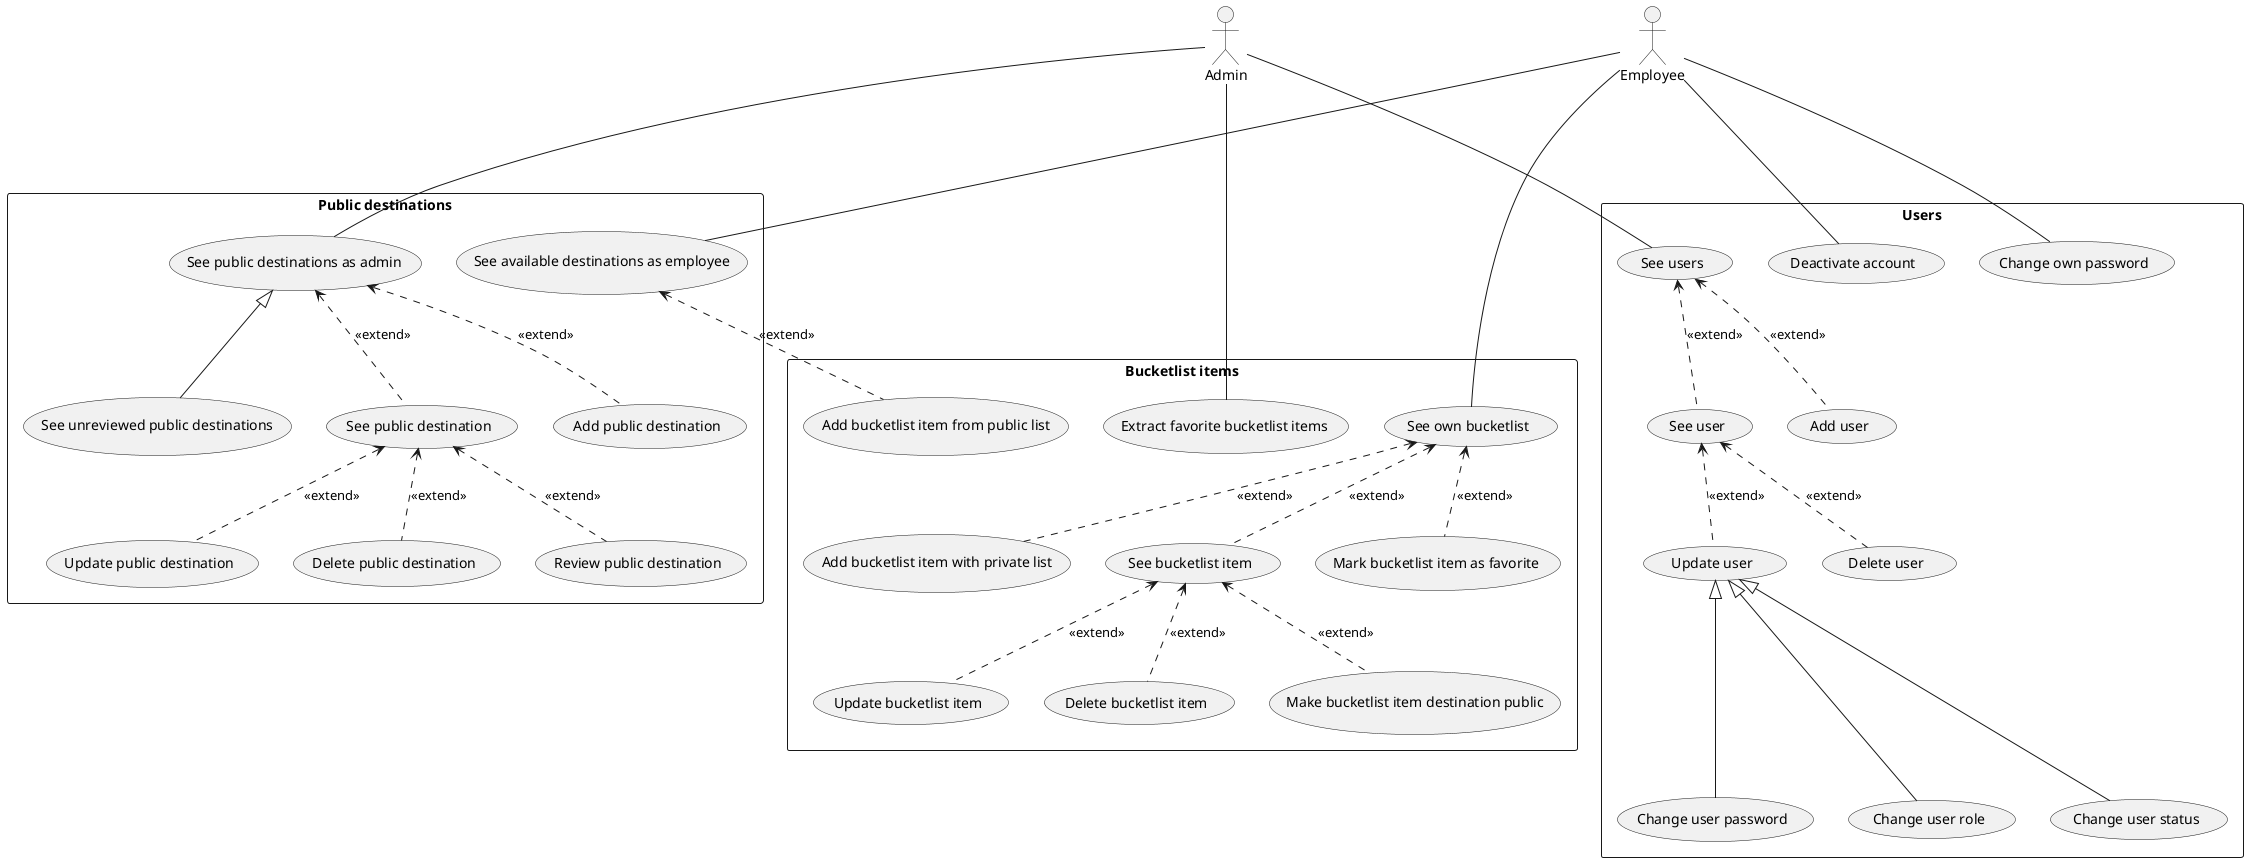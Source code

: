/' 
3 entities, User, Destination, BucketlistItem

The admin manages users.(User management)
  -> Update password.(generalizes update user usecase)
  -> Add user.
  -> Delete user.
  -> Change user role.(generalizes update use usecase)
  -> See users.
  -> See user.

The admin manages public destinations.
  -> See public destinations.
  -> See public destination.
  -> Add destination.(automatically reviewed).
  -> Update destination.
  -> Delete destination.
  -> Review destination.

The user manages his own bucket list.
  -> Add bucket list item from public list.
  -> Add bucket list item from private list.(This also adds a public destination)
  -> Delete bucket list item.
  -> Update bucket list item.(Only the fields which are not in the underlying destination)
  -> See own bucketlist.
  -> Mark destination as favorite(only if it is reviewed).
  -> Change password(required first time after admin reset - optional, let the user be stupid)

The admin should have a way of getting the favorite bucketlist item for each user.
  -> In case a user has not selected a favorite bucketlist item, a random one is selected.
'/ 

@startuml

actor Admin
actor Employee

rectangle "Users" {
  Admin -- (See users)
  (See users) <.. (See user): <<extend>>
  (See users) <.. (Add user): <<extend>>
  (See user) <.. (Update user): <<extend>>
  (Update user) <|--- (Change user password)
  (Update user) <|--- (Change user role)
  (Update user) <|--- (Change user status)
  (See user) <.. (Delete user): <<extend>>
  Employee --- (Change own password)
  Employee --- (Deactivate account)
}

rectangle "Public destinations" {
  Admin --- (See public destinations as admin)
  (See public destinations as admin) <|-- (See unreviewed public destinations)
  (See public destinations as admin) <.. (See public destination): <<extend>>
  (See public destinations as admin) <.. (Add public destination): <<extend>>
  (See public destination) <.. (Update public destination): <<extend>>
  (See public destination) <.. (Delete public destination): <<extend>>
  (See public destination) <.. (Review public destination): <<extend>>
  Employee --- (See available destinations as employee)
}

rectangle "Bucketlist items" {
    (See available destinations as employee) <.. (Add bucketlist item from public list): <<extend>>
    Employee -- (See own bucketlist)
    (See own bucketlist) <.. (Add bucketlist item with private list): <<extend>>
    (See own bucketlist) <.. (See bucketlist item): <<extend>>
    (See bucketlist item) <.. (Update bucketlist item): <<extend>>
    (See bucketlist item) <.. (Delete bucketlist item): <<extend>>
    (See bucketlist item) <.. (Make bucketlist item destination public): <<extend>>
    (See own bucketlist) <.. (Mark bucketlist item as favorite): <<extend>>
    Admin --- (Extract favorite bucketlist items)
}

@enduml
